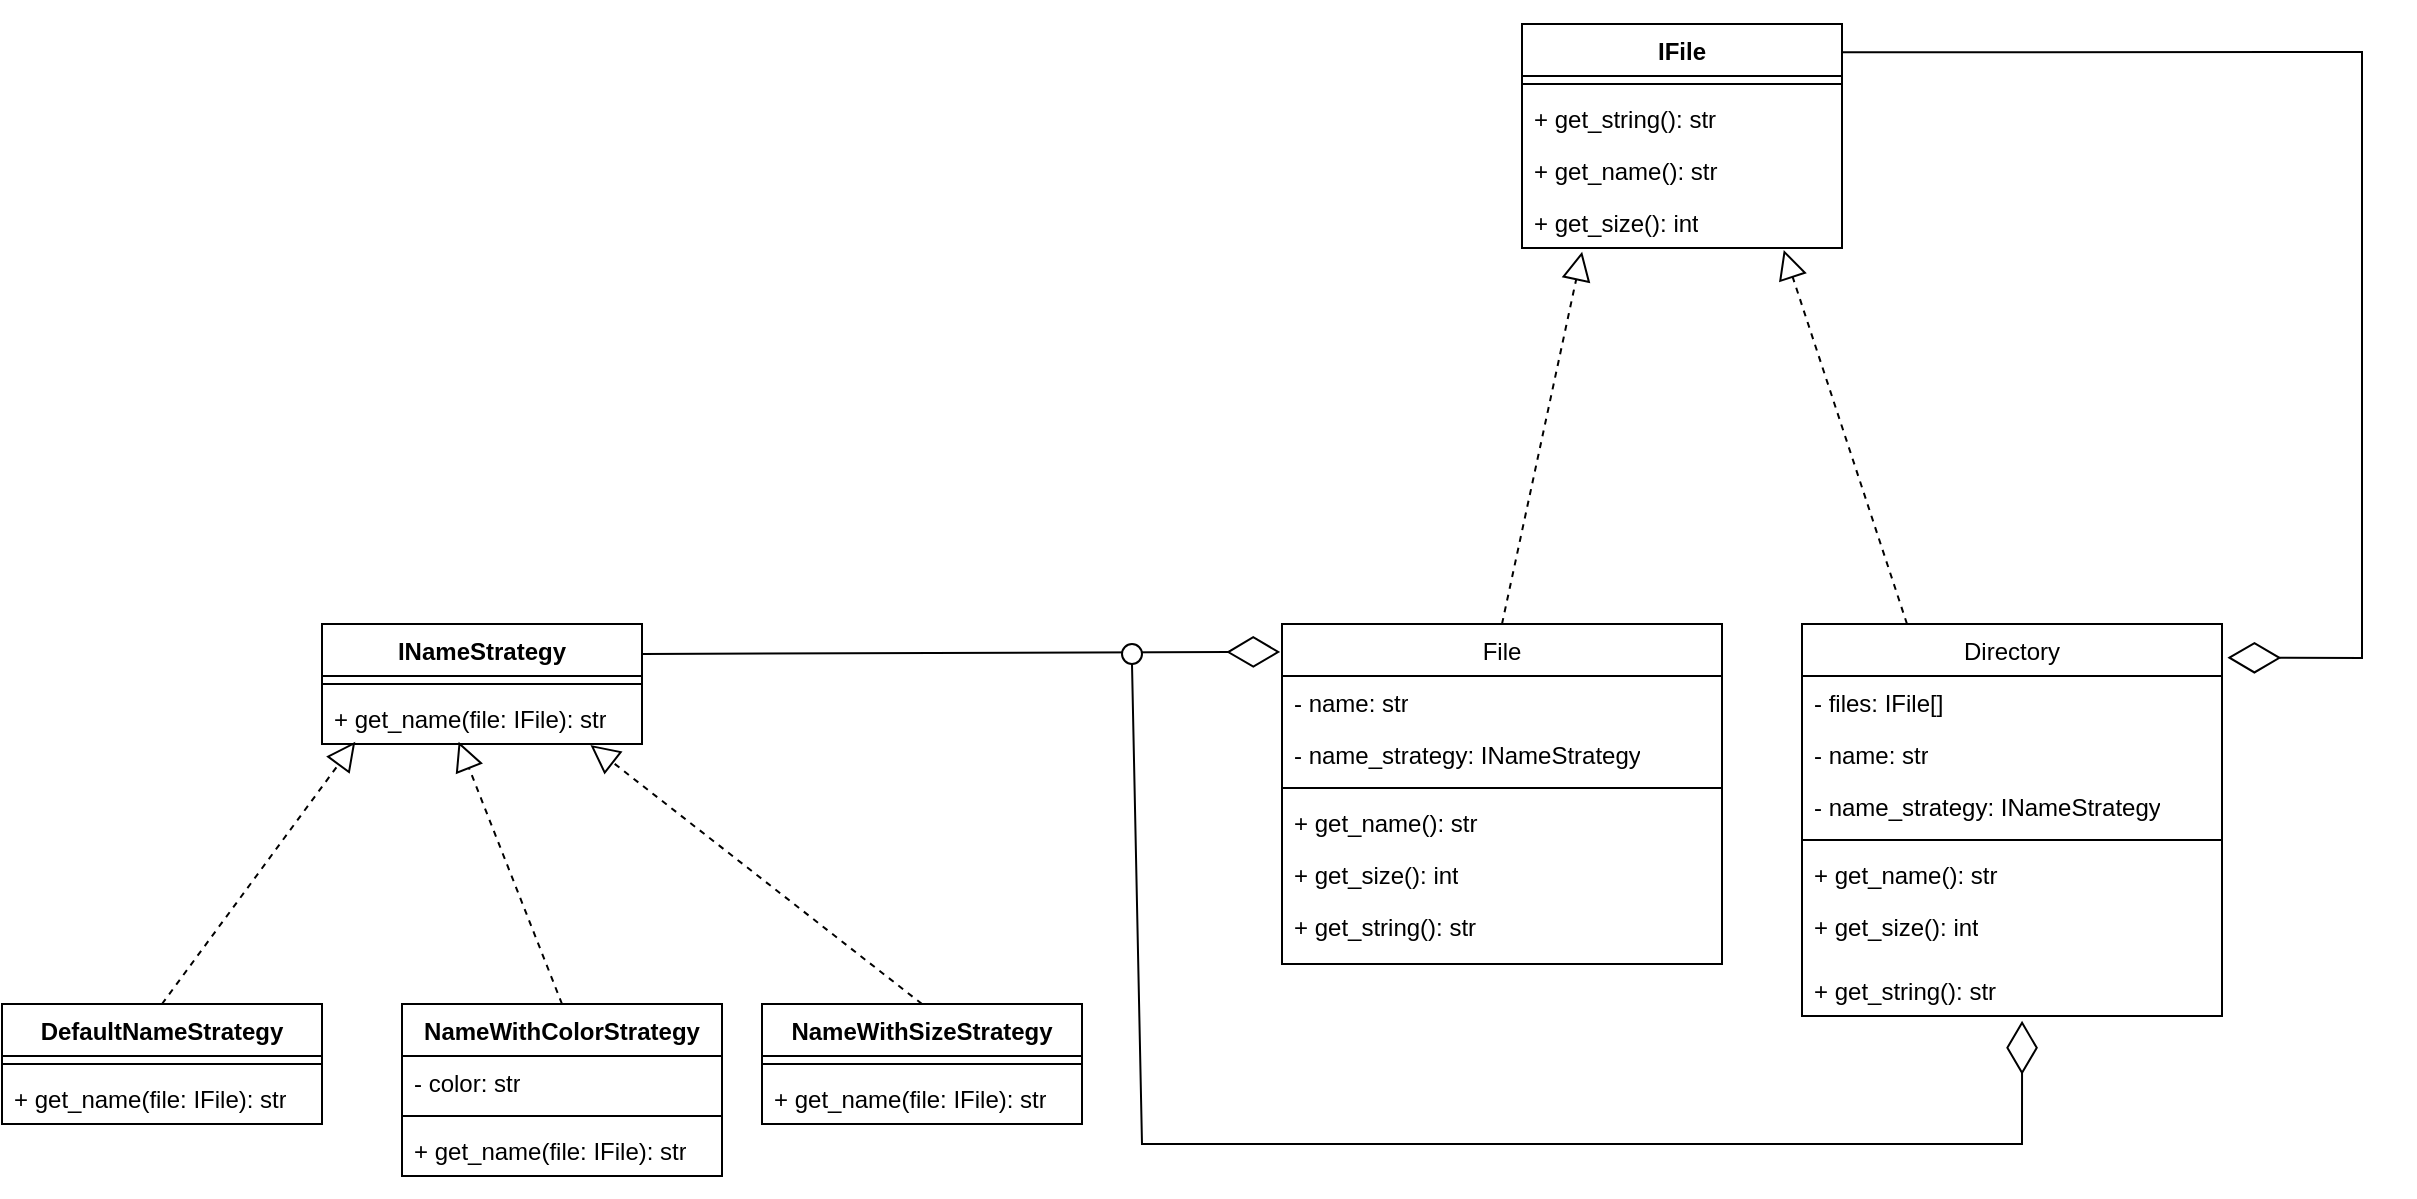 <mxfile version="24.7.10">
  <diagram name="Page-1" id="53GxcRvlC-DH4hCnHQ1a">
    <mxGraphModel dx="3271" dy="1301" grid="1" gridSize="10" guides="1" tooltips="1" connect="1" arrows="1" fold="1" page="1" pageScale="1" pageWidth="850" pageHeight="1100" math="0" shadow="0">
      <root>
        <mxCell id="0" />
        <mxCell id="1" parent="0" />
        <mxCell id="ZbpCsTLpdmBn-0mFTXTY-1" value="&lt;span style=&quot;font-weight: 400;&quot;&gt;Directory&lt;/span&gt;" style="swimlane;fontStyle=1;align=center;verticalAlign=top;childLayout=stackLayout;horizontal=1;startSize=26;horizontalStack=0;resizeParent=1;resizeParentMax=0;resizeLast=0;collapsible=1;marginBottom=0;whiteSpace=wrap;html=1;" vertex="1" parent="1">
          <mxGeometry x="420" y="400" width="210" height="196" as="geometry" />
        </mxCell>
        <mxCell id="ZbpCsTLpdmBn-0mFTXTY-2" value="- files: IFile[]" style="text;strokeColor=none;fillColor=none;align=left;verticalAlign=top;spacingLeft=4;spacingRight=4;overflow=hidden;rotatable=0;points=[[0,0.5],[1,0.5]];portConstraint=eastwest;whiteSpace=wrap;html=1;" vertex="1" parent="ZbpCsTLpdmBn-0mFTXTY-1">
          <mxGeometry y="26" width="210" height="26" as="geometry" />
        </mxCell>
        <mxCell id="ZbpCsTLpdmBn-0mFTXTY-4" value="- name: str" style="text;strokeColor=none;fillColor=none;align=left;verticalAlign=top;spacingLeft=4;spacingRight=4;overflow=hidden;rotatable=0;points=[[0,0.5],[1,0.5]];portConstraint=eastwest;whiteSpace=wrap;html=1;" vertex="1" parent="ZbpCsTLpdmBn-0mFTXTY-1">
          <mxGeometry y="52" width="210" height="26" as="geometry" />
        </mxCell>
        <mxCell id="ZbpCsTLpdmBn-0mFTXTY-21" value="- name_strategy: INameStrategy" style="text;strokeColor=none;fillColor=none;align=left;verticalAlign=top;spacingLeft=4;spacingRight=4;overflow=hidden;rotatable=0;points=[[0,0.5],[1,0.5]];portConstraint=eastwest;whiteSpace=wrap;html=1;" vertex="1" parent="ZbpCsTLpdmBn-0mFTXTY-1">
          <mxGeometry y="78" width="210" height="26" as="geometry" />
        </mxCell>
        <mxCell id="ZbpCsTLpdmBn-0mFTXTY-3" value="" style="line;strokeWidth=1;fillColor=none;align=left;verticalAlign=middle;spacingTop=-1;spacingLeft=3;spacingRight=3;rotatable=0;labelPosition=right;points=[];portConstraint=eastwest;strokeColor=inherit;" vertex="1" parent="ZbpCsTLpdmBn-0mFTXTY-1">
          <mxGeometry y="104" width="210" height="8" as="geometry" />
        </mxCell>
        <mxCell id="ZbpCsTLpdmBn-0mFTXTY-28" value="+ get_name(): str" style="text;strokeColor=none;fillColor=none;align=left;verticalAlign=top;spacingLeft=4;spacingRight=4;overflow=hidden;rotatable=0;points=[[0,0.5],[1,0.5]];portConstraint=eastwest;whiteSpace=wrap;html=1;" vertex="1" parent="ZbpCsTLpdmBn-0mFTXTY-1">
          <mxGeometry y="112" width="210" height="26" as="geometry" />
        </mxCell>
        <mxCell id="ZbpCsTLpdmBn-0mFTXTY-29" value="+ get_size(): int" style="text;strokeColor=none;fillColor=none;align=left;verticalAlign=top;spacingLeft=4;spacingRight=4;overflow=hidden;rotatable=0;points=[[0,0.5],[1,0.5]];portConstraint=eastwest;whiteSpace=wrap;html=1;" vertex="1" parent="ZbpCsTLpdmBn-0mFTXTY-1">
          <mxGeometry y="138" width="210" height="32" as="geometry" />
        </mxCell>
        <mxCell id="ZbpCsTLpdmBn-0mFTXTY-38" value="+ get_string(): str" style="text;strokeColor=none;fillColor=none;align=left;verticalAlign=top;spacingLeft=4;spacingRight=4;overflow=hidden;rotatable=0;points=[[0,0.5],[1,0.5]];portConstraint=eastwest;whiteSpace=wrap;html=1;" vertex="1" parent="ZbpCsTLpdmBn-0mFTXTY-1">
          <mxGeometry y="170" width="210" height="26" as="geometry" />
        </mxCell>
        <mxCell id="ZbpCsTLpdmBn-0mFTXTY-8" value="IFile" style="swimlane;fontStyle=1;align=center;verticalAlign=top;childLayout=stackLayout;horizontal=1;startSize=26;horizontalStack=0;resizeParent=1;resizeParentMax=0;resizeLast=0;collapsible=1;marginBottom=0;whiteSpace=wrap;html=1;" vertex="1" parent="1">
          <mxGeometry x="280" y="100" width="160" height="112" as="geometry" />
        </mxCell>
        <mxCell id="ZbpCsTLpdmBn-0mFTXTY-9" value="" style="line;strokeWidth=1;fillColor=none;align=left;verticalAlign=middle;spacingTop=-1;spacingLeft=3;spacingRight=3;rotatable=0;labelPosition=right;points=[];portConstraint=eastwest;strokeColor=inherit;" vertex="1" parent="ZbpCsTLpdmBn-0mFTXTY-8">
          <mxGeometry y="26" width="160" height="8" as="geometry" />
        </mxCell>
        <mxCell id="ZbpCsTLpdmBn-0mFTXTY-10" value="+ get_string(): str" style="text;strokeColor=none;fillColor=none;align=left;verticalAlign=top;spacingLeft=4;spacingRight=4;overflow=hidden;rotatable=0;points=[[0,0.5],[1,0.5]];portConstraint=eastwest;whiteSpace=wrap;html=1;" vertex="1" parent="ZbpCsTLpdmBn-0mFTXTY-8">
          <mxGeometry y="34" width="160" height="26" as="geometry" />
        </mxCell>
        <mxCell id="ZbpCsTLpdmBn-0mFTXTY-22" value="+ get_name(): str" style="text;strokeColor=none;fillColor=none;align=left;verticalAlign=top;spacingLeft=4;spacingRight=4;overflow=hidden;rotatable=0;points=[[0,0.5],[1,0.5]];portConstraint=eastwest;whiteSpace=wrap;html=1;" vertex="1" parent="ZbpCsTLpdmBn-0mFTXTY-8">
          <mxGeometry y="60" width="160" height="26" as="geometry" />
        </mxCell>
        <mxCell id="ZbpCsTLpdmBn-0mFTXTY-23" value="+ get_size(): int" style="text;strokeColor=none;fillColor=none;align=left;verticalAlign=top;spacingLeft=4;spacingRight=4;overflow=hidden;rotatable=0;points=[[0,0.5],[1,0.5]];portConstraint=eastwest;whiteSpace=wrap;html=1;" vertex="1" parent="ZbpCsTLpdmBn-0mFTXTY-8">
          <mxGeometry y="86" width="160" height="26" as="geometry" />
        </mxCell>
        <mxCell id="ZbpCsTLpdmBn-0mFTXTY-12" value="" style="endArrow=block;dashed=1;endFill=0;endSize=12;html=1;rounded=0;exitX=0.25;exitY=0;exitDx=0;exitDy=0;entryX=0.818;entryY=1.038;entryDx=0;entryDy=0;entryPerimeter=0;" edge="1" parent="1" source="ZbpCsTLpdmBn-0mFTXTY-1" target="ZbpCsTLpdmBn-0mFTXTY-23">
          <mxGeometry width="160" relative="1" as="geometry">
            <mxPoint x="180" y="206" as="sourcePoint" />
            <mxPoint x="360" y="260" as="targetPoint" />
          </mxGeometry>
        </mxCell>
        <mxCell id="ZbpCsTLpdmBn-0mFTXTY-16" value="&lt;span style=&quot;font-weight: 400;&quot;&gt;File&lt;/span&gt;" style="swimlane;fontStyle=1;align=center;verticalAlign=top;childLayout=stackLayout;horizontal=1;startSize=26;horizontalStack=0;resizeParent=1;resizeParentMax=0;resizeLast=0;collapsible=1;marginBottom=0;whiteSpace=wrap;html=1;" vertex="1" parent="1">
          <mxGeometry x="160" y="400" width="220" height="170" as="geometry" />
        </mxCell>
        <mxCell id="ZbpCsTLpdmBn-0mFTXTY-17" value="- name: str" style="text;strokeColor=none;fillColor=none;align=left;verticalAlign=top;spacingLeft=4;spacingRight=4;overflow=hidden;rotatable=0;points=[[0,0.5],[1,0.5]];portConstraint=eastwest;whiteSpace=wrap;html=1;" vertex="1" parent="ZbpCsTLpdmBn-0mFTXTY-16">
          <mxGeometry y="26" width="220" height="26" as="geometry" />
        </mxCell>
        <mxCell id="ZbpCsTLpdmBn-0mFTXTY-19" value="- name_strategy: INameStrategy" style="text;strokeColor=none;fillColor=none;align=left;verticalAlign=top;spacingLeft=4;spacingRight=4;overflow=hidden;rotatable=0;points=[[0,0.5],[1,0.5]];portConstraint=eastwest;whiteSpace=wrap;html=1;" vertex="1" parent="ZbpCsTLpdmBn-0mFTXTY-16">
          <mxGeometry y="52" width="220" height="26" as="geometry" />
        </mxCell>
        <mxCell id="ZbpCsTLpdmBn-0mFTXTY-18" value="" style="line;strokeWidth=1;fillColor=none;align=left;verticalAlign=middle;spacingTop=-1;spacingLeft=3;spacingRight=3;rotatable=0;labelPosition=right;points=[];portConstraint=eastwest;strokeColor=inherit;" vertex="1" parent="ZbpCsTLpdmBn-0mFTXTY-16">
          <mxGeometry y="78" width="220" height="8" as="geometry" />
        </mxCell>
        <mxCell id="ZbpCsTLpdmBn-0mFTXTY-26" value="+ get_name(): str" style="text;strokeColor=none;fillColor=none;align=left;verticalAlign=top;spacingLeft=4;spacingRight=4;overflow=hidden;rotatable=0;points=[[0,0.5],[1,0.5]];portConstraint=eastwest;whiteSpace=wrap;html=1;" vertex="1" parent="ZbpCsTLpdmBn-0mFTXTY-16">
          <mxGeometry y="86" width="220" height="26" as="geometry" />
        </mxCell>
        <mxCell id="ZbpCsTLpdmBn-0mFTXTY-27" value="+ get_size(): int" style="text;strokeColor=none;fillColor=none;align=left;verticalAlign=top;spacingLeft=4;spacingRight=4;overflow=hidden;rotatable=0;points=[[0,0.5],[1,0.5]];portConstraint=eastwest;whiteSpace=wrap;html=1;" vertex="1" parent="ZbpCsTLpdmBn-0mFTXTY-16">
          <mxGeometry y="112" width="220" height="26" as="geometry" />
        </mxCell>
        <mxCell id="ZbpCsTLpdmBn-0mFTXTY-36" value="+ get_string(): str" style="text;strokeColor=none;fillColor=none;align=left;verticalAlign=top;spacingLeft=4;spacingRight=4;overflow=hidden;rotatable=0;points=[[0,0.5],[1,0.5]];portConstraint=eastwest;whiteSpace=wrap;html=1;" vertex="1" parent="ZbpCsTLpdmBn-0mFTXTY-16">
          <mxGeometry y="138" width="220" height="32" as="geometry" />
        </mxCell>
        <mxCell id="ZbpCsTLpdmBn-0mFTXTY-24" value="" style="endArrow=block;dashed=1;endFill=0;endSize=12;html=1;rounded=0;exitX=0.5;exitY=0;exitDx=0;exitDy=0;entryX=0.188;entryY=1.071;entryDx=0;entryDy=0;entryPerimeter=0;" edge="1" parent="1" source="ZbpCsTLpdmBn-0mFTXTY-16" target="ZbpCsTLpdmBn-0mFTXTY-23">
          <mxGeometry width="160" relative="1" as="geometry">
            <mxPoint x="219" y="377" as="sourcePoint" />
            <mxPoint x="170" y="190" as="targetPoint" />
          </mxGeometry>
        </mxCell>
        <mxCell id="ZbpCsTLpdmBn-0mFTXTY-39" value="INameStrategy" style="swimlane;fontStyle=1;align=center;verticalAlign=top;childLayout=stackLayout;horizontal=1;startSize=26;horizontalStack=0;resizeParent=1;resizeParentMax=0;resizeLast=0;collapsible=1;marginBottom=0;whiteSpace=wrap;html=1;" vertex="1" parent="1">
          <mxGeometry x="-320" y="400" width="160" height="60" as="geometry" />
        </mxCell>
        <mxCell id="ZbpCsTLpdmBn-0mFTXTY-40" value="" style="line;strokeWidth=1;fillColor=none;align=left;verticalAlign=middle;spacingTop=-1;spacingLeft=3;spacingRight=3;rotatable=0;labelPosition=right;points=[];portConstraint=eastwest;strokeColor=inherit;" vertex="1" parent="ZbpCsTLpdmBn-0mFTXTY-39">
          <mxGeometry y="26" width="160" height="8" as="geometry" />
        </mxCell>
        <mxCell id="ZbpCsTLpdmBn-0mFTXTY-42" value="+ get_name(file: IFile): str" style="text;strokeColor=none;fillColor=none;align=left;verticalAlign=top;spacingLeft=4;spacingRight=4;overflow=hidden;rotatable=0;points=[[0,0.5],[1,0.5]];portConstraint=eastwest;whiteSpace=wrap;html=1;" vertex="1" parent="ZbpCsTLpdmBn-0mFTXTY-39">
          <mxGeometry y="34" width="160" height="26" as="geometry" />
        </mxCell>
        <mxCell id="ZbpCsTLpdmBn-0mFTXTY-48" value="NameWithSizeStrategy" style="swimlane;fontStyle=1;align=center;verticalAlign=top;childLayout=stackLayout;horizontal=1;startSize=26;horizontalStack=0;resizeParent=1;resizeParentMax=0;resizeLast=0;collapsible=1;marginBottom=0;whiteSpace=wrap;html=1;" vertex="1" parent="1">
          <mxGeometry x="-100" y="590" width="160" height="60" as="geometry" />
        </mxCell>
        <mxCell id="ZbpCsTLpdmBn-0mFTXTY-49" value="" style="line;strokeWidth=1;fillColor=none;align=left;verticalAlign=middle;spacingTop=-1;spacingLeft=3;spacingRight=3;rotatable=0;labelPosition=right;points=[];portConstraint=eastwest;strokeColor=inherit;" vertex="1" parent="ZbpCsTLpdmBn-0mFTXTY-48">
          <mxGeometry y="26" width="160" height="8" as="geometry" />
        </mxCell>
        <mxCell id="ZbpCsTLpdmBn-0mFTXTY-50" value="+ get_name(file: IFile): str" style="text;strokeColor=none;fillColor=none;align=left;verticalAlign=top;spacingLeft=4;spacingRight=4;overflow=hidden;rotatable=0;points=[[0,0.5],[1,0.5]];portConstraint=eastwest;whiteSpace=wrap;html=1;" vertex="1" parent="ZbpCsTLpdmBn-0mFTXTY-48">
          <mxGeometry y="34" width="160" height="26" as="geometry" />
        </mxCell>
        <mxCell id="ZbpCsTLpdmBn-0mFTXTY-51" value="NameWithColorStrategy" style="swimlane;fontStyle=1;align=center;verticalAlign=top;childLayout=stackLayout;horizontal=1;startSize=26;horizontalStack=0;resizeParent=1;resizeParentMax=0;resizeLast=0;collapsible=1;marginBottom=0;whiteSpace=wrap;html=1;" vertex="1" parent="1">
          <mxGeometry x="-280" y="590" width="160" height="86" as="geometry" />
        </mxCell>
        <mxCell id="ZbpCsTLpdmBn-0mFTXTY-53" value="- color: str" style="text;strokeColor=none;fillColor=none;align=left;verticalAlign=top;spacingLeft=4;spacingRight=4;overflow=hidden;rotatable=0;points=[[0,0.5],[1,0.5]];portConstraint=eastwest;whiteSpace=wrap;html=1;" vertex="1" parent="ZbpCsTLpdmBn-0mFTXTY-51">
          <mxGeometry y="26" width="160" height="26" as="geometry" />
        </mxCell>
        <mxCell id="ZbpCsTLpdmBn-0mFTXTY-52" value="" style="line;strokeWidth=1;fillColor=none;align=left;verticalAlign=middle;spacingTop=-1;spacingLeft=3;spacingRight=3;rotatable=0;labelPosition=right;points=[];portConstraint=eastwest;strokeColor=inherit;" vertex="1" parent="ZbpCsTLpdmBn-0mFTXTY-51">
          <mxGeometry y="52" width="160" height="8" as="geometry" />
        </mxCell>
        <mxCell id="ZbpCsTLpdmBn-0mFTXTY-61" value="+ get_name(file: IFile): str" style="text;strokeColor=none;fillColor=none;align=left;verticalAlign=top;spacingLeft=4;spacingRight=4;overflow=hidden;rotatable=0;points=[[0,0.5],[1,0.5]];portConstraint=eastwest;whiteSpace=wrap;html=1;" vertex="1" parent="ZbpCsTLpdmBn-0mFTXTY-51">
          <mxGeometry y="60" width="160" height="26" as="geometry" />
        </mxCell>
        <mxCell id="ZbpCsTLpdmBn-0mFTXTY-54" value="DefaultNameStrategy" style="swimlane;fontStyle=1;align=center;verticalAlign=top;childLayout=stackLayout;horizontal=1;startSize=26;horizontalStack=0;resizeParent=1;resizeParentMax=0;resizeLast=0;collapsible=1;marginBottom=0;whiteSpace=wrap;html=1;" vertex="1" parent="1">
          <mxGeometry x="-480" y="590" width="160" height="60" as="geometry" />
        </mxCell>
        <mxCell id="ZbpCsTLpdmBn-0mFTXTY-55" value="" style="line;strokeWidth=1;fillColor=none;align=left;verticalAlign=middle;spacingTop=-1;spacingLeft=3;spacingRight=3;rotatable=0;labelPosition=right;points=[];portConstraint=eastwest;strokeColor=inherit;" vertex="1" parent="ZbpCsTLpdmBn-0mFTXTY-54">
          <mxGeometry y="26" width="160" height="8" as="geometry" />
        </mxCell>
        <mxCell id="ZbpCsTLpdmBn-0mFTXTY-56" value="+ get_name(file: IFile): str" style="text;strokeColor=none;fillColor=none;align=left;verticalAlign=top;spacingLeft=4;spacingRight=4;overflow=hidden;rotatable=0;points=[[0,0.5],[1,0.5]];portConstraint=eastwest;whiteSpace=wrap;html=1;" vertex="1" parent="ZbpCsTLpdmBn-0mFTXTY-54">
          <mxGeometry y="34" width="160" height="26" as="geometry" />
        </mxCell>
        <mxCell id="ZbpCsTLpdmBn-0mFTXTY-58" value="" style="endArrow=block;dashed=1;endFill=0;endSize=12;html=1;rounded=0;entryX=0.104;entryY=0.955;entryDx=0;entryDy=0;entryPerimeter=0;exitX=0.5;exitY=0;exitDx=0;exitDy=0;" edge="1" parent="1" source="ZbpCsTLpdmBn-0mFTXTY-54" target="ZbpCsTLpdmBn-0mFTXTY-42">
          <mxGeometry width="160" relative="1" as="geometry">
            <mxPoint x="-580" y="900" as="sourcePoint" />
            <mxPoint x="-420" y="900" as="targetPoint" />
          </mxGeometry>
        </mxCell>
        <mxCell id="ZbpCsTLpdmBn-0mFTXTY-59" value="" style="endArrow=block;dashed=1;endFill=0;endSize=12;html=1;rounded=0;entryX=0.427;entryY=0.955;entryDx=0;entryDy=0;entryPerimeter=0;exitX=0.5;exitY=0;exitDx=0;exitDy=0;" edge="1" parent="1" source="ZbpCsTLpdmBn-0mFTXTY-51" target="ZbpCsTLpdmBn-0mFTXTY-42">
          <mxGeometry width="160" relative="1" as="geometry">
            <mxPoint x="-310" y="900" as="sourcePoint" />
            <mxPoint x="-150" y="900" as="targetPoint" />
          </mxGeometry>
        </mxCell>
        <mxCell id="ZbpCsTLpdmBn-0mFTXTY-60" value="" style="endArrow=block;dashed=1;endFill=0;endSize=12;html=1;rounded=0;exitX=0.5;exitY=0;exitDx=0;exitDy=0;entryX=0.839;entryY=1.019;entryDx=0;entryDy=0;entryPerimeter=0;" edge="1" parent="1" source="ZbpCsTLpdmBn-0mFTXTY-48" target="ZbpCsTLpdmBn-0mFTXTY-42">
          <mxGeometry width="160" relative="1" as="geometry">
            <mxPoint x="-220" y="850" as="sourcePoint" />
            <mxPoint x="-180" y="510" as="targetPoint" />
          </mxGeometry>
        </mxCell>
        <mxCell id="ZbpCsTLpdmBn-0mFTXTY-62" value="" style="endArrow=diamondThin;endFill=0;endSize=24;html=1;rounded=0;exitX=1;exitY=0.25;exitDx=0;exitDy=0;entryX=-0.004;entryY=0.082;entryDx=0;entryDy=0;entryPerimeter=0;" edge="1" parent="1" source="ZbpCsTLpdmBn-0mFTXTY-39" target="ZbpCsTLpdmBn-0mFTXTY-16">
          <mxGeometry width="160" relative="1" as="geometry">
            <mxPoint x="-240" y="570" as="sourcePoint" />
            <mxPoint x="150" y="410" as="targetPoint" />
          </mxGeometry>
        </mxCell>
        <mxCell id="ZbpCsTLpdmBn-0mFTXTY-63" value="" style="endArrow=diamondThin;endFill=0;endSize=24;html=1;rounded=0;entryX=1.013;entryY=0.086;entryDx=0;entryDy=0;entryPerimeter=0;exitX=0.999;exitY=0.126;exitDx=0;exitDy=0;exitPerimeter=0;" edge="1" parent="1" source="ZbpCsTLpdmBn-0mFTXTY-8" target="ZbpCsTLpdmBn-0mFTXTY-1">
          <mxGeometry width="160" relative="1" as="geometry">
            <mxPoint x="240" y="720" as="sourcePoint" />
            <mxPoint x="400" y="720" as="targetPoint" />
            <Array as="points">
              <mxPoint x="700" y="114" />
              <mxPoint x="700" y="417" />
            </Array>
          </mxGeometry>
        </mxCell>
        <mxCell id="ZbpCsTLpdmBn-0mFTXTY-64" value="" style="endArrow=diamondThin;endFill=0;endSize=24;html=1;rounded=0;entryX=0.524;entryY=1.093;entryDx=0;entryDy=0;entryPerimeter=0;exitX=0.5;exitY=1;exitDx=0;exitDy=0;" edge="1" parent="1" source="ZbpCsTLpdmBn-0mFTXTY-65" target="ZbpCsTLpdmBn-0mFTXTY-38">
          <mxGeometry width="160" relative="1" as="geometry">
            <mxPoint x="80" y="420" as="sourcePoint" />
            <mxPoint x="330" y="580" as="targetPoint" />
            <Array as="points">
              <mxPoint x="90" y="660" />
              <mxPoint x="530" y="660" />
            </Array>
          </mxGeometry>
        </mxCell>
        <mxCell id="ZbpCsTLpdmBn-0mFTXTY-65" value="" style="ellipse;whiteSpace=wrap;html=1;aspect=fixed;" vertex="1" parent="1">
          <mxGeometry x="80" y="410" width="10" height="10" as="geometry" />
        </mxCell>
      </root>
    </mxGraphModel>
  </diagram>
</mxfile>

